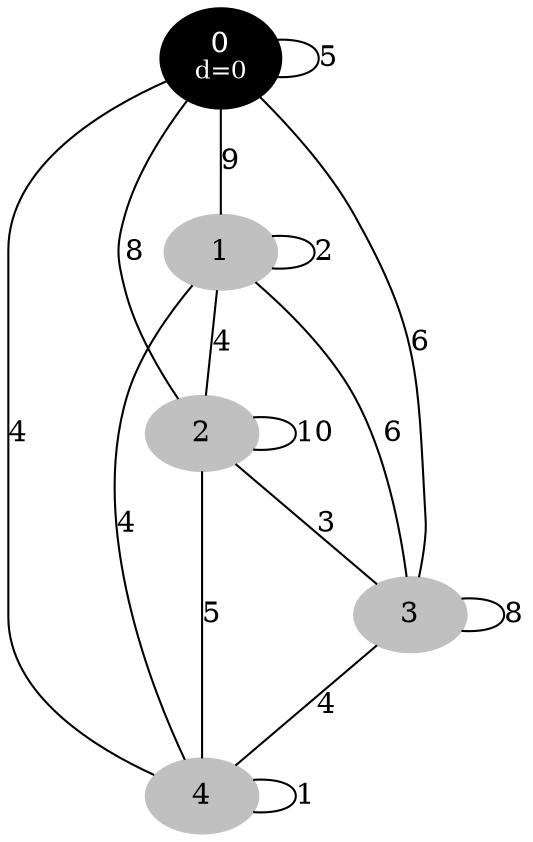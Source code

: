graph {
0 [label=<0<BR/>
<FONT POINT-SIZE="12">d=0</FONT>>,style=filled,color=BLACK,fontcolor=white];
0 -- 0[label="5",weight="5"];
0 -- 1[label="9",weight="9"];
0 -- 2[label="8",weight="8"];
0 -- 3[label="6",weight="6"];
0 -- 4[label="4",weight="4"];
1 [style=filled,color=grey] ;
1 -- 1[label="2",weight="2"];
1 -- 2[label="4",weight="4"];
1 -- 3[label="6",weight="6"];
1 -- 4[label="4",weight="4"];
2 [style=filled,color=grey] ;
2 -- 2[label="10",weight="10"];
2 -- 3[label="3",weight="3"];
2 -- 4[label="5",weight="5"];
3 [style=filled,color=grey] ;
3 -- 3[label="8",weight="8"];
3 -- 4[label="4",weight="4"];
4 [style=filled,color=grey] ;
4 -- 4[label="1",weight="1"];
}